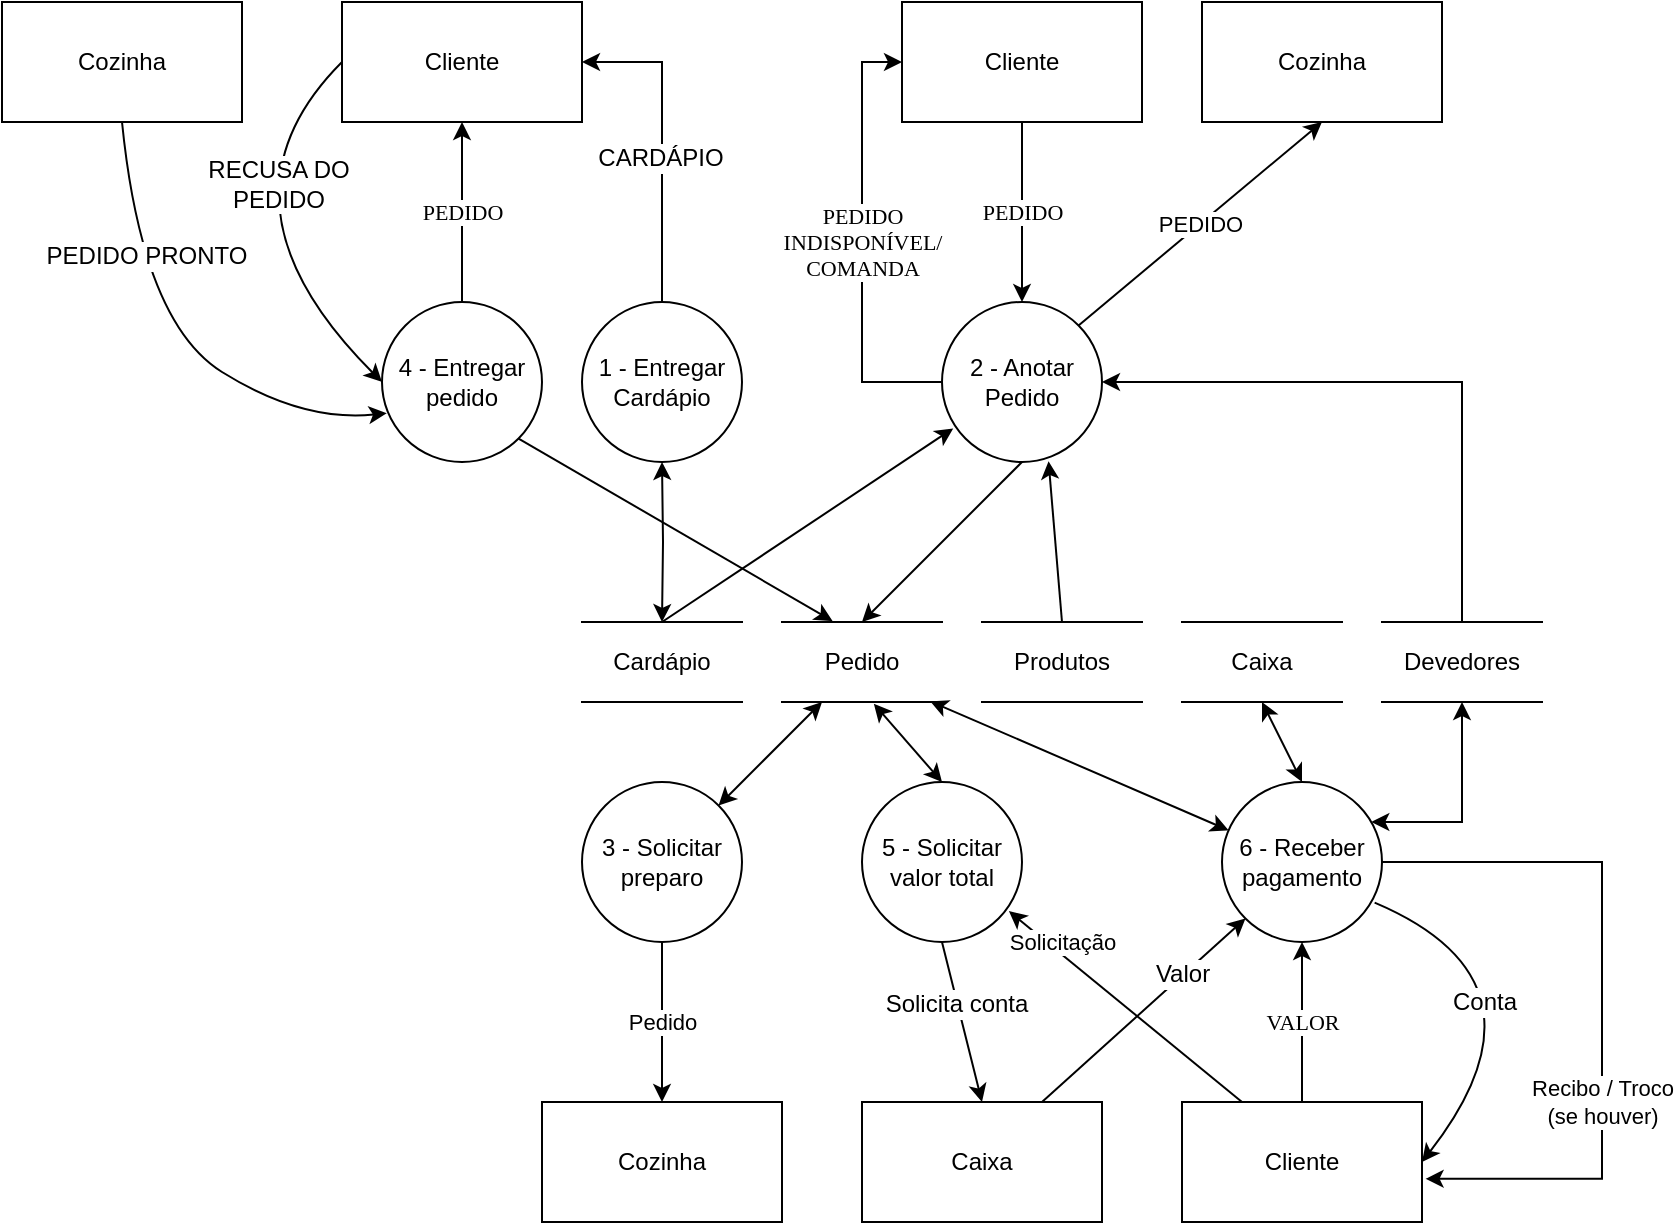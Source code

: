 <mxfile version="12.9.13" type="device"><diagram id="qjHAE3x9mIq8DIDpGeyV" name="Page-1"><mxGraphModel dx="621" dy="461" grid="1" gridSize="10" guides="1" tooltips="1" connect="1" arrows="1" fold="1" page="1" pageScale="1" pageWidth="1169" pageHeight="827" math="0" shadow="0"><root><mxCell id="0"/><mxCell id="1" parent="0"/><mxCell id="XaLd7QfP8lnDehnBXzQt-2" style="edgeStyle=orthogonalEdgeStyle;rounded=0;orthogonalLoop=1;jettySize=auto;html=1;entryX=0.5;entryY=1;entryDx=0;entryDy=0;startArrow=classic;startFill=1;" parent="1" target="XaLd7QfP8lnDehnBXzQt-1" edge="1"><mxGeometry relative="1" as="geometry"><mxPoint x="560" y="360" as="sourcePoint"/></mxGeometry></mxCell><mxCell id="gOE07L9c1W6rjKcg-d60-54" value="PEDIDO" style="edgeStyle=orthogonalEdgeStyle;rounded=0;orthogonalLoop=1;jettySize=auto;html=1;entryX=0.5;entryY=0;entryDx=0;entryDy=0;fontFamily=Verdana;" parent="1" source="gOE07L9c1W6rjKcg-d60-21" target="gOE07L9c1W6rjKcg-d60-24" edge="1"><mxGeometry relative="1" as="geometry"/></mxCell><mxCell id="gOE07L9c1W6rjKcg-d60-21" value="Cliente" style="rounded=0;whiteSpace=wrap;html=1;" parent="1" vertex="1"><mxGeometry x="680" y="50" width="120" height="60" as="geometry"/></mxCell><mxCell id="_qrXjnrwUdf6wKU6dvEv-1" value="&lt;div&gt;PEDIDO &lt;br&gt;&lt;/div&gt;&lt;div&gt;INDISPONÍVEL/&lt;/div&gt;&lt;div&gt;COMANDA&lt;br&gt;&lt;/div&gt;" style="edgeStyle=orthogonalEdgeStyle;rounded=0;orthogonalLoop=1;jettySize=auto;html=1;entryX=0;entryY=0.5;entryDx=0;entryDy=0;fontColor=#000000;fontFamily=Verdana;" parent="1" source="gOE07L9c1W6rjKcg-d60-24" target="gOE07L9c1W6rjKcg-d60-21" edge="1"><mxGeometry relative="1" as="geometry"><Array as="points"><mxPoint x="660" y="240"/><mxPoint x="660" y="80"/></Array></mxGeometry></mxCell><mxCell id="gOE07L9c1W6rjKcg-d60-24" value="2 - Anotar Pedido" style="ellipse;whiteSpace=wrap;html=1;aspect=fixed;" parent="1" vertex="1"><mxGeometry x="700" y="200" width="80" height="80" as="geometry"/></mxCell><mxCell id="gOE07L9c1W6rjKcg-d60-27" value="" style="endArrow=classic;html=1;entryX=0.07;entryY=0.79;entryDx=0;entryDy=0;entryPerimeter=0;" parent="1" target="gOE07L9c1W6rjKcg-d60-24" edge="1"><mxGeometry width="50" height="50" relative="1" as="geometry"><mxPoint x="560" y="360" as="sourcePoint"/><mxPoint x="570" y="310" as="targetPoint"/></mxGeometry></mxCell><mxCell id="gOE07L9c1W6rjKcg-d60-67" value="&lt;font face=&quot;Verdana&quot;&gt;PEDIDO&lt;/font&gt;" style="edgeStyle=orthogonalEdgeStyle;rounded=0;orthogonalLoop=1;jettySize=auto;html=1;entryX=0.5;entryY=1;entryDx=0;entryDy=0;" parent="1" source="gOE07L9c1W6rjKcg-d60-61" target="gOE07L9c1W6rjKcg-d60-62" edge="1"><mxGeometry relative="1" as="geometry"/></mxCell><mxCell id="gOE07L9c1W6rjKcg-d60-61" value="4 - Entregar pedido" style="ellipse;whiteSpace=wrap;html=1;aspect=fixed;" parent="1" vertex="1"><mxGeometry x="420" y="200" width="80" height="80" as="geometry"/></mxCell><mxCell id="gOE07L9c1W6rjKcg-d60-62" value="Cliente" style="rounded=0;whiteSpace=wrap;html=1;" parent="1" vertex="1"><mxGeometry x="400" y="50" width="120" height="60" as="geometry"/></mxCell><mxCell id="gOE07L9c1W6rjKcg-d60-89" value="VALOR" style="edgeStyle=orthogonalEdgeStyle;rounded=0;orthogonalLoop=1;jettySize=auto;html=1;entryX=0.5;entryY=1;entryDx=0;entryDy=0;fontFamily=Verdana;" parent="1" source="gOE07L9c1W6rjKcg-d60-86" target="gOE07L9c1W6rjKcg-d60-87" edge="1"><mxGeometry relative="1" as="geometry"/></mxCell><mxCell id="gOE07L9c1W6rjKcg-d60-86" value="Cliente" style="rounded=0;whiteSpace=wrap;html=1;" parent="1" vertex="1"><mxGeometry x="820" y="600" width="120" height="60" as="geometry"/></mxCell><mxCell id="Npy7WdyARgFQCJeVVUoc-7" style="edgeStyle=orthogonalEdgeStyle;rounded=0;orthogonalLoop=1;jettySize=auto;html=1;startArrow=classic;startFill=1;" parent="1" source="gOE07L9c1W6rjKcg-d60-87" edge="1"><mxGeometry relative="1" as="geometry"><mxPoint x="960" y="400" as="targetPoint"/><Array as="points"><mxPoint x="960" y="460"/></Array></mxGeometry></mxCell><mxCell id="uMZm9D3SKXrKDHvAJMdi-13" value="Recibo / Troco&lt;br&gt;(se houver)" style="edgeStyle=orthogonalEdgeStyle;rounded=0;orthogonalLoop=1;jettySize=auto;html=1;entryX=1.015;entryY=0.64;entryDx=0;entryDy=0;entryPerimeter=0;" parent="1" source="gOE07L9c1W6rjKcg-d60-87" target="gOE07L9c1W6rjKcg-d60-86" edge="1"><mxGeometry x="0.29" relative="1" as="geometry"><Array as="points"><mxPoint x="1030" y="480"/><mxPoint x="1030" y="638"/></Array><mxPoint as="offset"/></mxGeometry></mxCell><mxCell id="gOE07L9c1W6rjKcg-d60-87" value="&lt;div&gt;6 - Receber&lt;/div&gt;&lt;div&gt;pagamento&lt;br&gt;&lt;/div&gt;" style="ellipse;whiteSpace=wrap;html=1;aspect=fixed;" parent="1" vertex="1"><mxGeometry x="840" y="440" width="80" height="80" as="geometry"/></mxCell><mxCell id="gOE07L9c1W6rjKcg-d60-88" value="" style="endArrow=classic;html=1;exitX=0.926;exitY=0.991;exitDx=0;exitDy=0;exitPerimeter=0;startArrow=classic;startFill=1;" parent="1" target="gOE07L9c1W6rjKcg-d60-87" edge="1"><mxGeometry width="50" height="50" relative="1" as="geometry"><mxPoint x="694.08" y="399.64" as="sourcePoint"/><mxPoint x="880" y="414" as="targetPoint"/></mxGeometry></mxCell><mxCell id="_qrXjnrwUdf6wKU6dvEv-3" value="" style="endArrow=classic;html=1;fontFamily=Verdana;fontColor=#000000;exitX=0.5;exitY=1;exitDx=0;exitDy=0;entryX=0.5;entryY=0;entryDx=0;entryDy=0;" parent="1" source="gOE07L9c1W6rjKcg-d60-24" edge="1"><mxGeometry width="50" height="50" relative="1" as="geometry"><mxPoint x="770" y="290" as="sourcePoint"/><mxPoint x="660" y="360" as="targetPoint"/></mxGeometry></mxCell><mxCell id="_qrXjnrwUdf6wKU6dvEv-7" value="" style="endArrow=classic;html=1;fontFamily=Verdana;fontColor=#000000;entryX=0.666;entryY=0.995;entryDx=0;entryDy=0;entryPerimeter=0;" parent="1" target="gOE07L9c1W6rjKcg-d60-24" edge="1"><mxGeometry width="50" height="50" relative="1" as="geometry"><mxPoint x="760" y="360" as="sourcePoint"/><mxPoint x="654" y="263" as="targetPoint"/></mxGeometry></mxCell><mxCell id="Npy7WdyARgFQCJeVVUoc-10" style="edgeStyle=orthogonalEdgeStyle;rounded=0;orthogonalLoop=1;jettySize=auto;html=1;entryX=1;entryY=0.5;entryDx=0;entryDy=0;" parent="1" target="gOE07L9c1W6rjKcg-d60-24" edge="1"><mxGeometry relative="1" as="geometry"><mxPoint x="960" y="360" as="sourcePoint"/><Array as="points"><mxPoint x="960" y="240"/></Array></mxGeometry></mxCell><mxCell id="Npy7WdyARgFQCJeVVUoc-4" value="" style="endArrow=classic;html=1;exitX=0.5;exitY=0;exitDx=0;exitDy=0;startArrow=classic;startFill=1;" parent="1" source="gOE07L9c1W6rjKcg-d60-87" edge="1"><mxGeometry width="50" height="50" relative="1" as="geometry"><mxPoint x="825" y="462" as="sourcePoint"/><mxPoint x="860" y="400" as="targetPoint"/></mxGeometry></mxCell><mxCell id="XaLd7QfP8lnDehnBXzQt-3" style="edgeStyle=orthogonalEdgeStyle;rounded=0;orthogonalLoop=1;jettySize=auto;html=1;entryX=1;entryY=0.5;entryDx=0;entryDy=0;" parent="1" source="XaLd7QfP8lnDehnBXzQt-1" target="gOE07L9c1W6rjKcg-d60-62" edge="1"><mxGeometry relative="1" as="geometry"/></mxCell><mxCell id="XaLd7QfP8lnDehnBXzQt-4" value="CARDÁPIO" style="text;html=1;align=center;verticalAlign=middle;resizable=0;points=[];labelBackgroundColor=#ffffff;" parent="XaLd7QfP8lnDehnBXzQt-3" vertex="1" connectable="0"><mxGeometry x="-0.093" y="1" relative="1" as="geometry"><mxPoint as="offset"/></mxGeometry></mxCell><mxCell id="XaLd7QfP8lnDehnBXzQt-1" value="1 - Entregar&lt;br&gt;Cardápio" style="ellipse;whiteSpace=wrap;html=1;aspect=fixed;" parent="1" vertex="1"><mxGeometry x="520" y="200" width="80" height="80" as="geometry"/></mxCell><mxCell id="XaLd7QfP8lnDehnBXzQt-5" value="Cozinha" style="rounded=0;whiteSpace=wrap;html=1;" parent="1" vertex="1"><mxGeometry x="830" y="50" width="120" height="60" as="geometry"/></mxCell><mxCell id="XaLd7QfP8lnDehnBXzQt-6" value="PEDIDO" style="endArrow=classic;html=1;entryX=0.5;entryY=1;entryDx=0;entryDy=0;exitX=1;exitY=0;exitDx=0;exitDy=0;" parent="1" source="gOE07L9c1W6rjKcg-d60-24" target="XaLd7QfP8lnDehnBXzQt-5" edge="1"><mxGeometry width="50" height="50" relative="1" as="geometry"><mxPoint x="770" y="210" as="sourcePoint"/><mxPoint x="820" y="160" as="targetPoint"/></mxGeometry></mxCell><mxCell id="XaLd7QfP8lnDehnBXzQt-7" value="" style="curved=1;endArrow=classic;html=1;exitX=0;exitY=0.5;exitDx=0;exitDy=0;entryX=0;entryY=0.5;entryDx=0;entryDy=0;" parent="1" source="gOE07L9c1W6rjKcg-d60-62" target="gOE07L9c1W6rjKcg-d60-61" edge="1"><mxGeometry width="50" height="50" relative="1" as="geometry"><mxPoint x="280" y="150" as="sourcePoint"/><mxPoint x="330" y="100" as="targetPoint"/><Array as="points"><mxPoint x="330" y="150"/></Array></mxGeometry></mxCell><mxCell id="XaLd7QfP8lnDehnBXzQt-8" value="RECUSA DO&lt;br&gt;PEDIDO" style="text;html=1;align=center;verticalAlign=middle;resizable=0;points=[];labelBackgroundColor=#ffffff;" parent="XaLd7QfP8lnDehnBXzQt-7" vertex="1" connectable="0"><mxGeometry x="-0.423" y="20" relative="1" as="geometry"><mxPoint as="offset"/></mxGeometry></mxCell><mxCell id="XaLd7QfP8lnDehnBXzQt-9" value="Cozinha" style="rounded=0;whiteSpace=wrap;html=1;" parent="1" vertex="1"><mxGeometry x="230" y="50" width="120" height="60" as="geometry"/></mxCell><mxCell id="XaLd7QfP8lnDehnBXzQt-10" value="" style="curved=1;endArrow=classic;html=1;exitX=0.5;exitY=1;exitDx=0;exitDy=0;entryX=0.03;entryY=0.695;entryDx=0;entryDy=0;entryPerimeter=0;" parent="1" source="XaLd7QfP8lnDehnBXzQt-9" target="gOE07L9c1W6rjKcg-d60-61" edge="1"><mxGeometry width="50" height="50" relative="1" as="geometry"><mxPoint x="250" y="230" as="sourcePoint"/><mxPoint x="300" y="180" as="targetPoint"/><Array as="points"><mxPoint x="300" y="210"/><mxPoint x="380" y="260"/></Array></mxGeometry></mxCell><mxCell id="XaLd7QfP8lnDehnBXzQt-11" value="PEDIDO PRONTO" style="text;html=1;align=center;verticalAlign=middle;resizable=0;points=[];labelBackgroundColor=#ffffff;" parent="XaLd7QfP8lnDehnBXzQt-10" vertex="1" connectable="0"><mxGeometry x="-0.429" y="5" relative="1" as="geometry"><mxPoint as="offset"/></mxGeometry></mxCell><mxCell id="XaLd7QfP8lnDehnBXzQt-12" value="" style="endArrow=classic;html=1;entryX=0.316;entryY=-0.012;entryDx=0;entryDy=0;entryPerimeter=0;exitX=1;exitY=1;exitDx=0;exitDy=0;" parent="1" source="gOE07L9c1W6rjKcg-d60-61" edge="1"><mxGeometry width="50" height="50" relative="1" as="geometry"><mxPoint x="470" y="340" as="sourcePoint"/><mxPoint x="645.28" y="359.52" as="targetPoint"/></mxGeometry></mxCell><mxCell id="cVi4v4n-0rhcwiMjyVyi-5" value="Pedido" style="edgeStyle=orthogonalEdgeStyle;rounded=0;orthogonalLoop=1;jettySize=auto;html=1;entryX=0.5;entryY=0;entryDx=0;entryDy=0;" parent="1" source="cVi4v4n-0rhcwiMjyVyi-1" target="cVi4v4n-0rhcwiMjyVyi-4" edge="1"><mxGeometry relative="1" as="geometry"/></mxCell><mxCell id="cVi4v4n-0rhcwiMjyVyi-1" value="3 - Solicitar&lt;br&gt;preparo" style="ellipse;whiteSpace=wrap;html=1;aspect=fixed;" parent="1" vertex="1"><mxGeometry x="520" y="440" width="80" height="80" as="geometry"/></mxCell><mxCell id="cVi4v4n-0rhcwiMjyVyi-3" value="" style="endArrow=classic;startArrow=classic;html=1;exitX=1;exitY=0;exitDx=0;exitDy=0;" parent="1" source="cVi4v4n-0rhcwiMjyVyi-1" edge="1"><mxGeometry width="50" height="50" relative="1" as="geometry"><mxPoint x="590" y="450" as="sourcePoint"/><mxPoint x="640" y="400" as="targetPoint"/></mxGeometry></mxCell><mxCell id="cVi4v4n-0rhcwiMjyVyi-4" value="Cozinha" style="rounded=0;whiteSpace=wrap;html=1;" parent="1" vertex="1"><mxGeometry x="500" y="600" width="120" height="60" as="geometry"/></mxCell><mxCell id="uMZm9D3SKXrKDHvAJMdi-1" value="5 - Solicitar&lt;br&gt;valor total" style="ellipse;whiteSpace=wrap;html=1;aspect=fixed;" parent="1" vertex="1"><mxGeometry x="660" y="440" width="80" height="80" as="geometry"/></mxCell><mxCell id="uMZm9D3SKXrKDHvAJMdi-5" value="" style="endArrow=classic;startArrow=classic;html=1;entryX=0.574;entryY=1.022;entryDx=0;entryDy=0;entryPerimeter=0;exitX=0.5;exitY=0;exitDx=0;exitDy=0;" parent="1" source="uMZm9D3SKXrKDHvAJMdi-1" edge="1"><mxGeometry width="50" height="50" relative="1" as="geometry"><mxPoint x="630" y="470" as="sourcePoint"/><mxPoint x="665.92" y="400.88" as="targetPoint"/></mxGeometry></mxCell><mxCell id="uMZm9D3SKXrKDHvAJMdi-6" value="" style="curved=1;endArrow=classic;html=1;exitX=0.954;exitY=0.754;exitDx=0;exitDy=0;entryX=1;entryY=0.5;entryDx=0;entryDy=0;exitPerimeter=0;" parent="1" source="gOE07L9c1W6rjKcg-d60-87" target="gOE07L9c1W6rjKcg-d60-86" edge="1"><mxGeometry width="50" height="50" relative="1" as="geometry"><mxPoint x="1030" y="490" as="sourcePoint"/><mxPoint x="1010" y="640" as="targetPoint"/><Array as="points"><mxPoint x="1010" y="540"/></Array></mxGeometry></mxCell><mxCell id="uMZm9D3SKXrKDHvAJMdi-7" value="Conta" style="text;html=1;align=center;verticalAlign=middle;resizable=0;points=[];labelBackgroundColor=#ffffff;" parent="uMZm9D3SKXrKDHvAJMdi-6" vertex="1" connectable="0"><mxGeometry x="-0.385" y="23" relative="1" as="geometry"><mxPoint x="-16.24" y="45.04" as="offset"/></mxGeometry></mxCell><mxCell id="uMZm9D3SKXrKDHvAJMdi-8" value="Caixa" style="rounded=0;whiteSpace=wrap;html=1;" parent="1" vertex="1"><mxGeometry x="660" y="600" width="120" height="60" as="geometry"/></mxCell><mxCell id="uMZm9D3SKXrKDHvAJMdi-9" value="Solicitação" style="endArrow=classic;html=1;exitX=0.25;exitY=0;exitDx=0;exitDy=0;entryX=0.918;entryY=0.807;entryDx=0;entryDy=0;entryPerimeter=0;" parent="1" source="gOE07L9c1W6rjKcg-d60-86" target="uMZm9D3SKXrKDHvAJMdi-1" edge="1"><mxGeometry x="0.597" y="-5" width="50" height="50" relative="1" as="geometry"><mxPoint x="750" y="520" as="sourcePoint"/><mxPoint x="800" y="470" as="targetPoint"/><mxPoint as="offset"/></mxGeometry></mxCell><mxCell id="uMZm9D3SKXrKDHvAJMdi-11" value="" style="endArrow=classic;html=1;exitX=0.5;exitY=1;exitDx=0;exitDy=0;entryX=0.5;entryY=0;entryDx=0;entryDy=0;" parent="1" source="uMZm9D3SKXrKDHvAJMdi-1" target="uMZm9D3SKXrKDHvAJMdi-8" edge="1"><mxGeometry width="50" height="50" relative="1" as="geometry"><mxPoint x="790" y="530" as="sourcePoint"/><mxPoint x="840" y="480" as="targetPoint"/></mxGeometry></mxCell><mxCell id="uMZm9D3SKXrKDHvAJMdi-12" value="Solicita conta" style="text;html=1;align=center;verticalAlign=middle;resizable=0;points=[];labelBackgroundColor=#ffffff;" parent="uMZm9D3SKXrKDHvAJMdi-11" vertex="1" connectable="0"><mxGeometry x="-0.234" y="-1" relative="1" as="geometry"><mxPoint as="offset"/></mxGeometry></mxCell><mxCell id="uMZm9D3SKXrKDHvAJMdi-14" value="" style="endArrow=classic;html=1;entryX=0;entryY=1;entryDx=0;entryDy=0;" parent="1" target="gOE07L9c1W6rjKcg-d60-87" edge="1"><mxGeometry width="50" height="50" relative="1" as="geometry"><mxPoint x="750" y="600" as="sourcePoint"/><mxPoint x="800" y="550" as="targetPoint"/></mxGeometry></mxCell><mxCell id="uMZm9D3SKXrKDHvAJMdi-15" value="Valor" style="text;html=1;align=center;verticalAlign=middle;resizable=0;points=[];labelBackgroundColor=#ffffff;" parent="uMZm9D3SKXrKDHvAJMdi-14" vertex="1" connectable="0"><mxGeometry x="0.385" y="1" relative="1" as="geometry"><mxPoint as="offset"/></mxGeometry></mxCell><mxCell id="qrSWiBjZlXXfUny9ugIq-1" value="Caixa" style="shape=partialRectangle;whiteSpace=wrap;html=1;left=0;right=0;fillColor=none;" vertex="1" parent="1"><mxGeometry x="820" y="360" width="80" height="40" as="geometry"/></mxCell><mxCell id="qrSWiBjZlXXfUny9ugIq-2" value="Produtos" style="shape=partialRectangle;whiteSpace=wrap;html=1;left=0;right=0;fillColor=none;" vertex="1" parent="1"><mxGeometry x="720" y="360" width="80" height="40" as="geometry"/></mxCell><mxCell id="qrSWiBjZlXXfUny9ugIq-3" value="Pedido" style="shape=partialRectangle;whiteSpace=wrap;html=1;left=0;right=0;fillColor=none;" vertex="1" parent="1"><mxGeometry x="620" y="360" width="80" height="40" as="geometry"/></mxCell><mxCell id="qrSWiBjZlXXfUny9ugIq-4" value="Cardápio" style="shape=partialRectangle;whiteSpace=wrap;html=1;left=0;right=0;fillColor=none;" vertex="1" parent="1"><mxGeometry x="520" y="360" width="80" height="40" as="geometry"/></mxCell><mxCell id="qrSWiBjZlXXfUny9ugIq-5" value="Devedores" style="shape=partialRectangle;whiteSpace=wrap;html=1;left=0;right=0;fillColor=none;" vertex="1" parent="1"><mxGeometry x="920" y="360" width="80" height="40" as="geometry"/></mxCell><mxCell id="qrSWiBjZlXXfUny9ugIq-6" value="Cozinha" style="rounded=0;whiteSpace=wrap;html=1;" vertex="1" parent="1"><mxGeometry x="830" y="50" width="120" height="60" as="geometry"/></mxCell><mxCell id="qrSWiBjZlXXfUny9ugIq-7" value="Caixa" style="rounded=0;whiteSpace=wrap;html=1;" vertex="1" parent="1"><mxGeometry x="660" y="600" width="120" height="60" as="geometry"/></mxCell></root></mxGraphModel></diagram></mxfile>